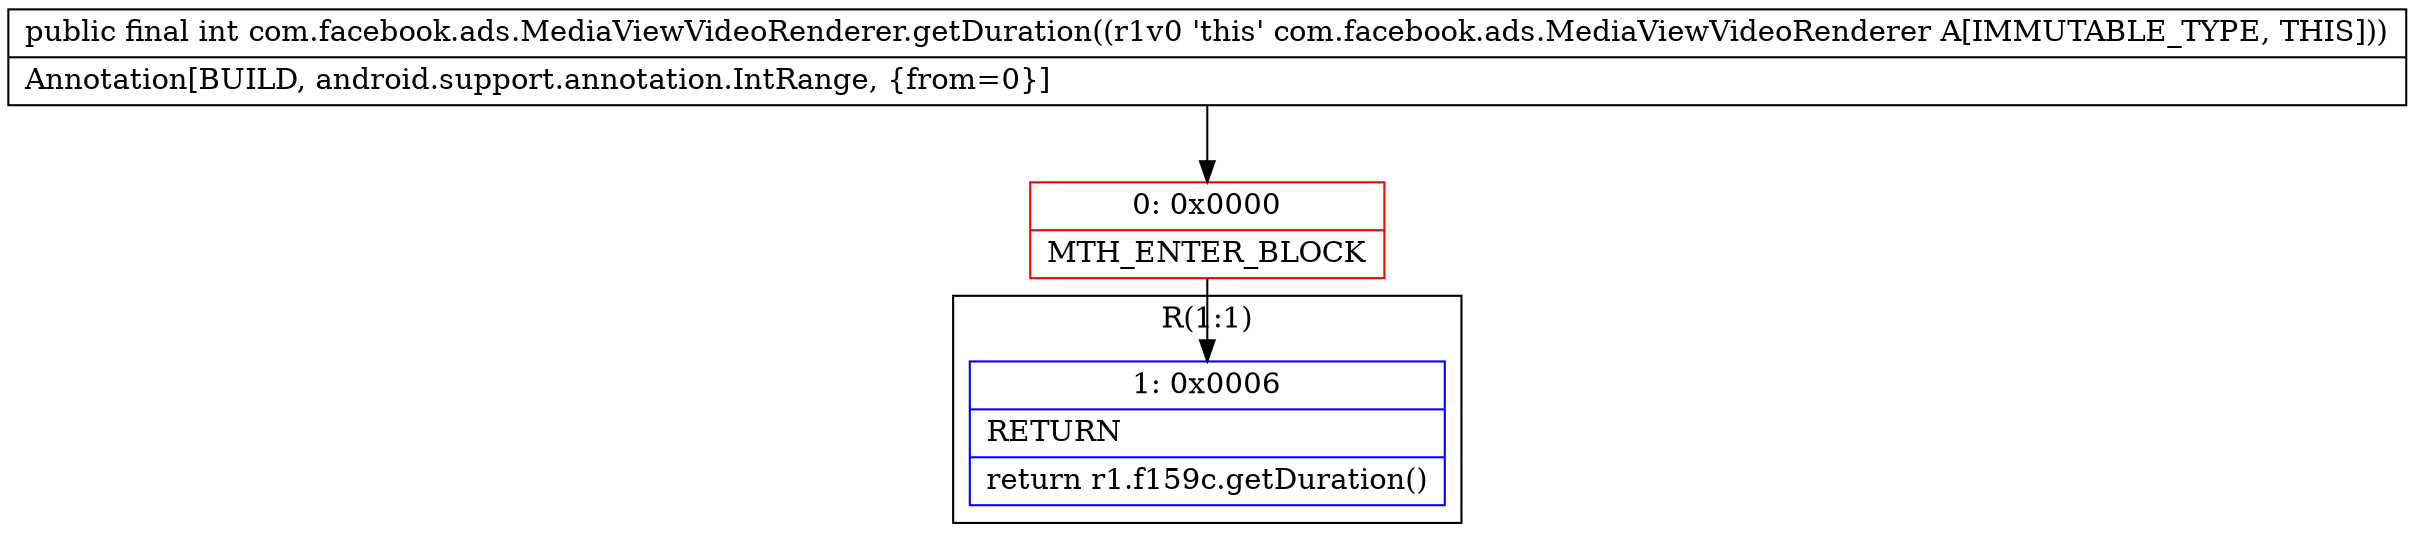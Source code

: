 digraph "CFG forcom.facebook.ads.MediaViewVideoRenderer.getDuration()I" {
subgraph cluster_Region_1866597073 {
label = "R(1:1)";
node [shape=record,color=blue];
Node_1 [shape=record,label="{1\:\ 0x0006|RETURN\l|return r1.f159c.getDuration()\l}"];
}
Node_0 [shape=record,color=red,label="{0\:\ 0x0000|MTH_ENTER_BLOCK\l}"];
MethodNode[shape=record,label="{public final int com.facebook.ads.MediaViewVideoRenderer.getDuration((r1v0 'this' com.facebook.ads.MediaViewVideoRenderer A[IMMUTABLE_TYPE, THIS]))  | Annotation[BUILD, android.support.annotation.IntRange, \{from=0\}]\l}"];
MethodNode -> Node_0;
Node_0 -> Node_1;
}

